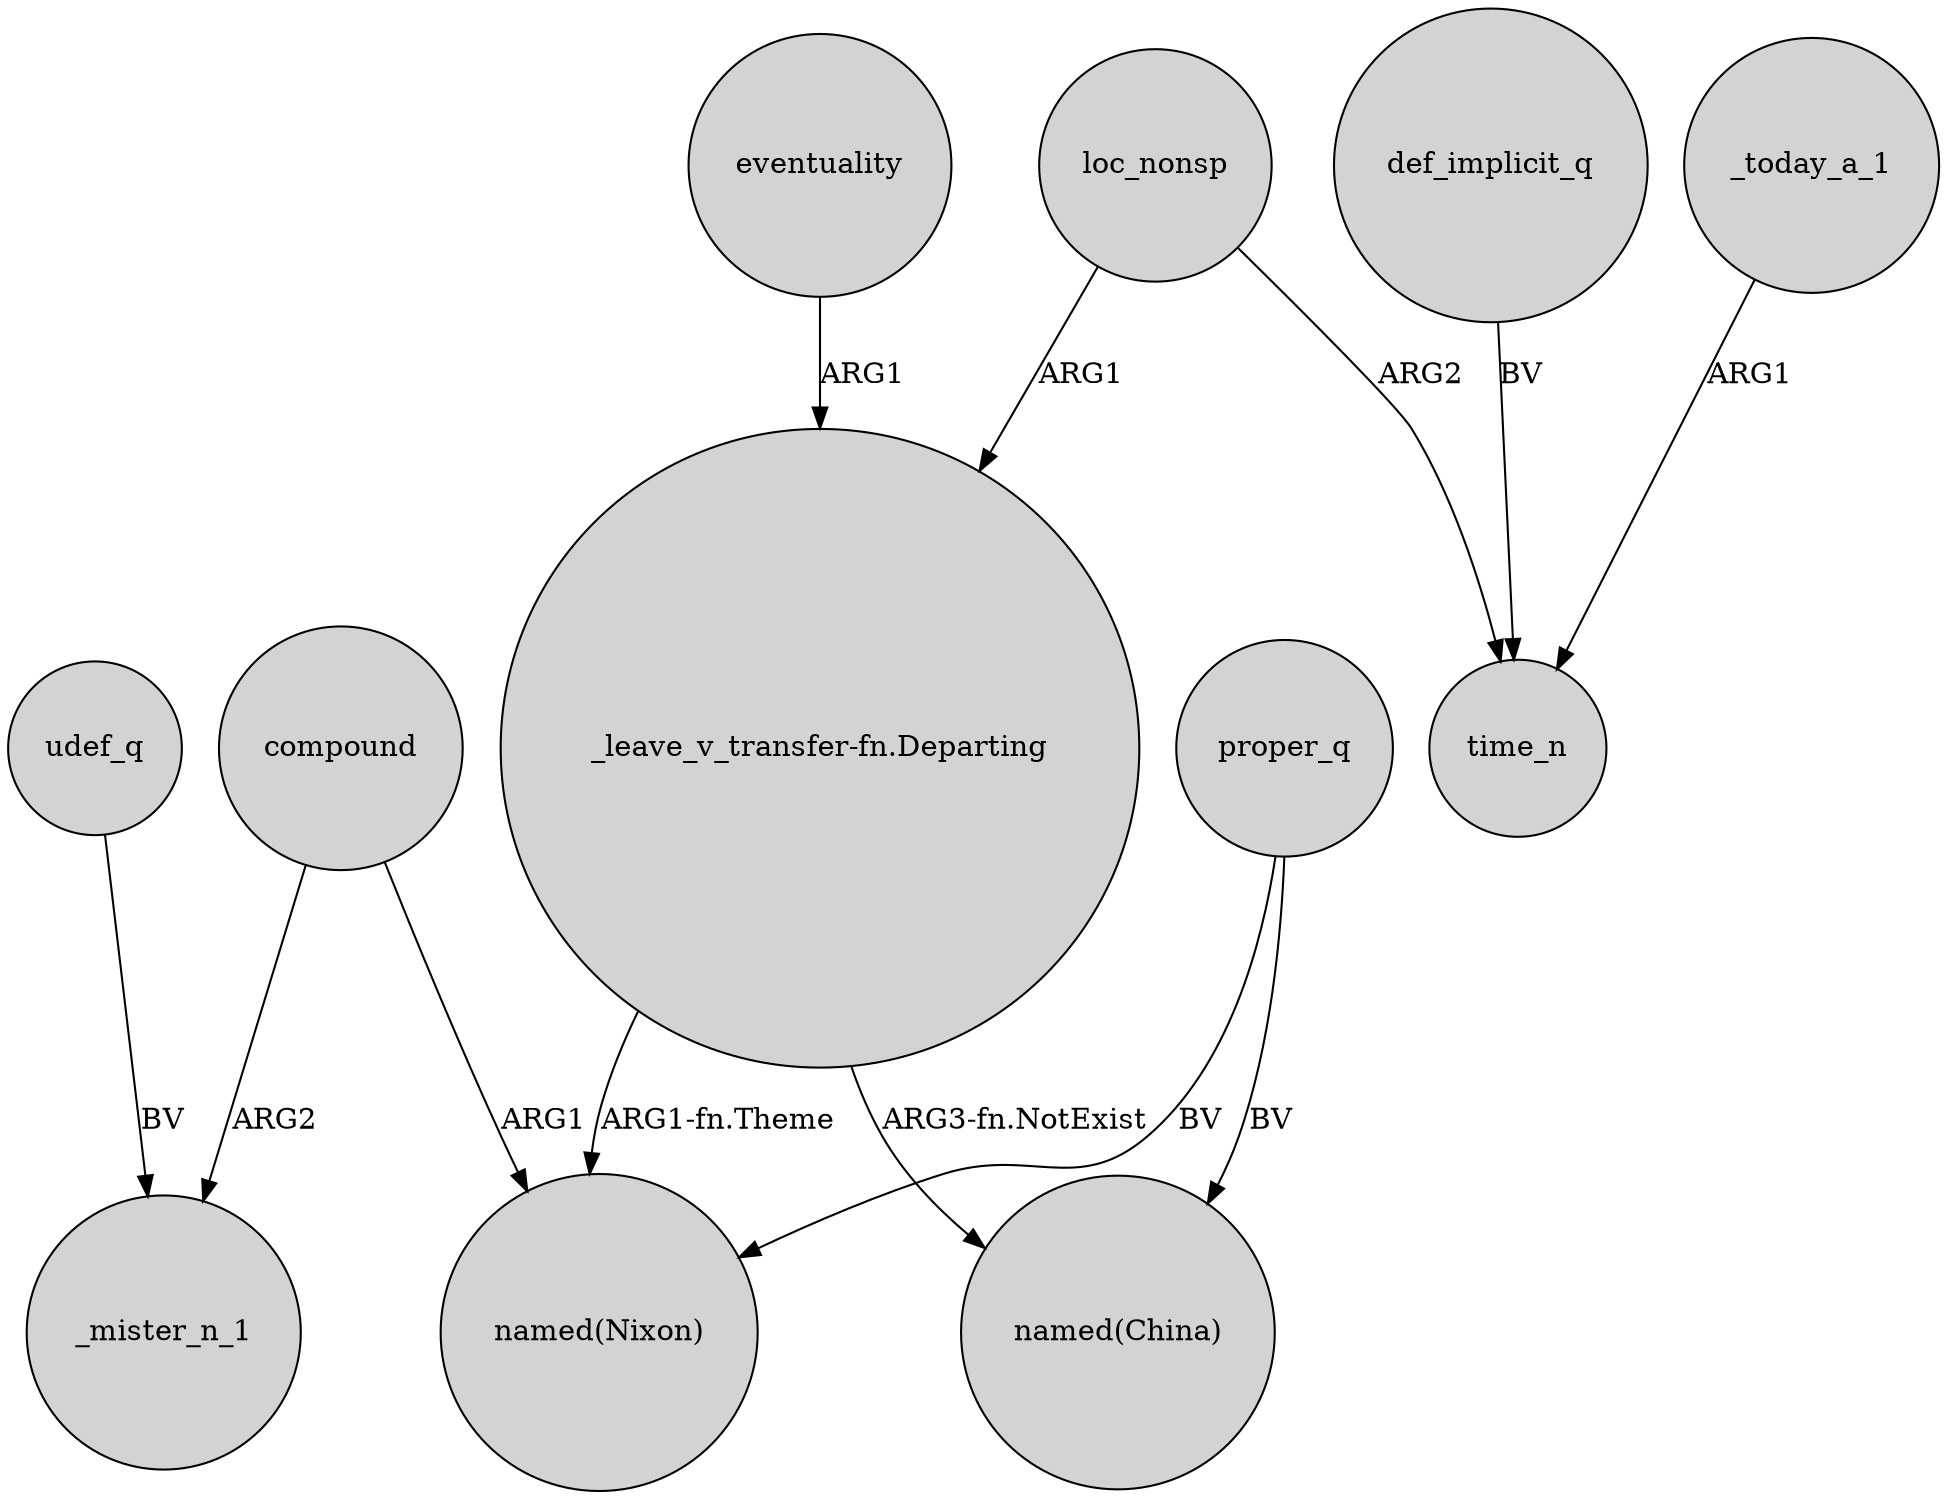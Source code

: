 digraph {
	node [shape=circle style=filled]
	udef_q -> _mister_n_1 [label=BV]
	proper_q -> "named(Nixon)" [label=BV]
	eventuality -> "_leave_v_transfer-fn.Departing" [label=ARG1]
	_today_a_1 -> time_n [label=ARG1]
	"_leave_v_transfer-fn.Departing" -> "named(China)" [label="ARG3-fn.NotExist"]
	def_implicit_q -> time_n [label=BV]
	"_leave_v_transfer-fn.Departing" -> "named(Nixon)" [label="ARG1-fn.Theme"]
	loc_nonsp -> time_n [label=ARG2]
	compound -> "named(Nixon)" [label=ARG1]
	loc_nonsp -> "_leave_v_transfer-fn.Departing" [label=ARG1]
	compound -> _mister_n_1 [label=ARG2]
	proper_q -> "named(China)" [label=BV]
}
